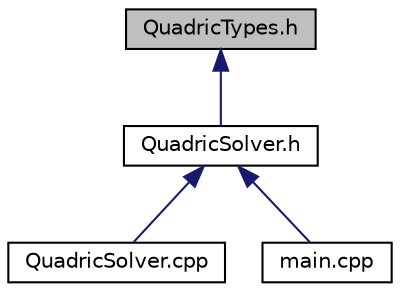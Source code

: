 digraph "QuadricTypes.h"
{
 // LATEX_PDF_SIZE
  edge [fontname="Helvetica",fontsize="10",labelfontname="Helvetica",labelfontsize="10"];
  node [fontname="Helvetica",fontsize="10",shape=record];
  Node1 [label="QuadricTypes.h",height=0.2,width=0.4,color="black", fillcolor="grey75", style="filled", fontcolor="black",tooltip=" "];
  Node1 -> Node2 [dir="back",color="midnightblue",fontsize="10",style="solid"];
  Node2 [label="QuadricSolver.h",height=0.2,width=0.4,color="black", fillcolor="white", style="filled",URL="$_quadric_solver_8h.html",tooltip=" "];
  Node2 -> Node3 [dir="back",color="midnightblue",fontsize="10",style="solid"];
  Node3 [label="QuadricSolver.cpp",height=0.2,width=0.4,color="black", fillcolor="white", style="filled",URL="$_quadric_solver_8cpp.html",tooltip=" "];
  Node2 -> Node4 [dir="back",color="midnightblue",fontsize="10",style="solid"];
  Node4 [label="main.cpp",height=0.2,width=0.4,color="black", fillcolor="white", style="filled",URL="$main_8cpp.html",tooltip=" "];
}

